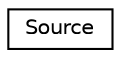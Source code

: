 digraph "Graphical Class Hierarchy"
{
 // LATEX_PDF_SIZE
  edge [fontname="Helvetica",fontsize="10",labelfontname="Helvetica",labelfontsize="10"];
  node [fontname="Helvetica",fontsize="10",shape=record];
  rankdir="LR";
  Node0 [label="Source",height=0.2,width=0.4,color="black", fillcolor="white", style="filled",URL="$classSource.html",tooltip=" "];
}

